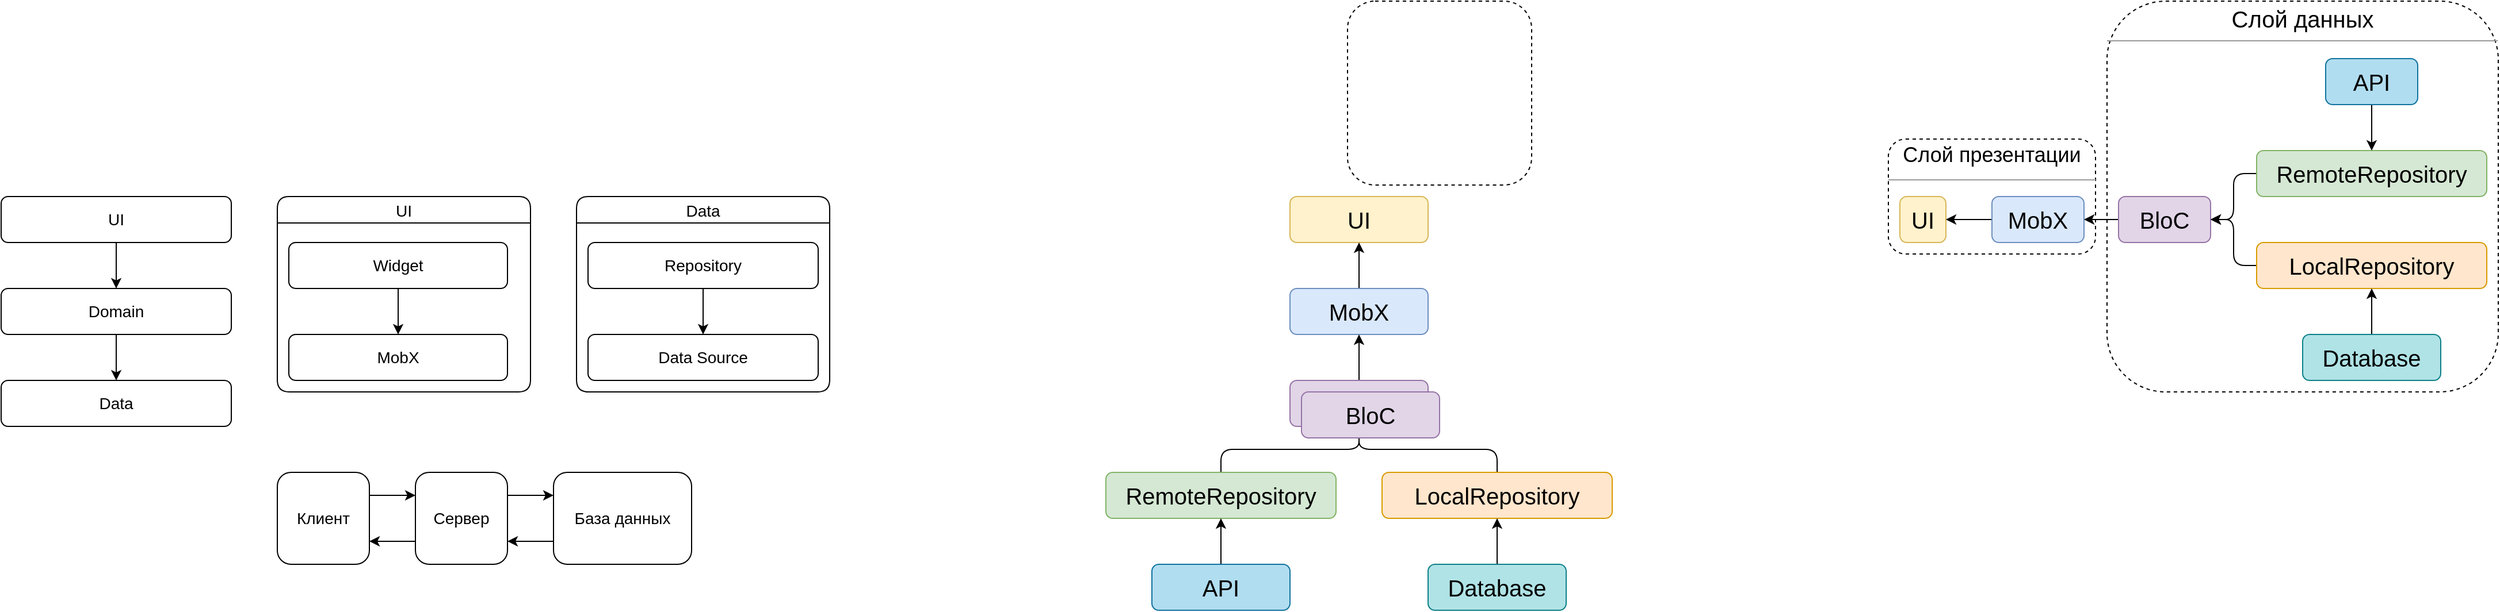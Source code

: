 <mxfile version="18.1.3" type="github">
  <diagram id="LPZCL1bj1sSWu9kygxX8" name="Page-1">
    <mxGraphModel dx="788" dy="1730" grid="1" gridSize="10" guides="1" tooltips="1" connect="1" arrows="1" fold="1" page="1" pageScale="1" pageWidth="827" pageHeight="1169" math="0" shadow="0">
      <root>
        <mxCell id="0" />
        <mxCell id="1" parent="0" />
        <mxCell id="qOLf-mq5q5zeJwDgDP6q-23" value="UI" style="swimlane;rounded=1;fontStyle=0;fontSize=14;" parent="1" vertex="1">
          <mxGeometry x="360" y="80" width="220" height="170" as="geometry" />
        </mxCell>
        <mxCell id="qOLf-mq5q5zeJwDgDP6q-24" value="&lt;font style=&quot;font-size: 14px&quot;&gt;MobX&lt;/font&gt;" style="rounded=1;whiteSpace=wrap;html=1;" parent="qOLf-mq5q5zeJwDgDP6q-23" vertex="1">
          <mxGeometry x="10" y="120" width="190" height="40" as="geometry" />
        </mxCell>
        <mxCell id="qOLf-mq5q5zeJwDgDP6q-13" value="&lt;font style=&quot;font-size: 14px&quot;&gt;Widget&lt;/font&gt;" style="rounded=1;whiteSpace=wrap;html=1;" parent="qOLf-mq5q5zeJwDgDP6q-23" vertex="1">
          <mxGeometry x="10" y="40" width="190" height="40" as="geometry" />
        </mxCell>
        <mxCell id="qOLf-mq5q5zeJwDgDP6q-25" value="" style="edgeStyle=orthogonalEdgeStyle;rounded=1;orthogonalLoop=1;jettySize=auto;html=1;" parent="qOLf-mq5q5zeJwDgDP6q-23" source="qOLf-mq5q5zeJwDgDP6q-13" target="qOLf-mq5q5zeJwDgDP6q-24" edge="1">
          <mxGeometry relative="1" as="geometry" />
        </mxCell>
        <mxCell id="qOLf-mq5q5zeJwDgDP6q-26" value="" style="group;rounded=1;" parent="1" vertex="1" connectable="0">
          <mxGeometry x="120" y="80" width="200" height="200" as="geometry" />
        </mxCell>
        <mxCell id="qOLf-mq5q5zeJwDgDP6q-1" value="&lt;font style=&quot;font-size: 14px&quot;&gt;UI&lt;/font&gt;" style="rounded=1;whiteSpace=wrap;html=1;" parent="qOLf-mq5q5zeJwDgDP6q-26" vertex="1">
          <mxGeometry width="200" height="40" as="geometry" />
        </mxCell>
        <mxCell id="qOLf-mq5q5zeJwDgDP6q-2" value="&lt;font style=&quot;font-size: 14px&quot;&gt;Domain&lt;/font&gt;" style="rounded=1;whiteSpace=wrap;html=1;" parent="qOLf-mq5q5zeJwDgDP6q-26" vertex="1">
          <mxGeometry y="80" width="200" height="40" as="geometry" />
        </mxCell>
        <mxCell id="qOLf-mq5q5zeJwDgDP6q-11" value="" style="edgeStyle=orthogonalEdgeStyle;rounded=1;orthogonalLoop=1;jettySize=auto;html=1;" parent="qOLf-mq5q5zeJwDgDP6q-26" source="qOLf-mq5q5zeJwDgDP6q-1" target="qOLf-mq5q5zeJwDgDP6q-2" edge="1">
          <mxGeometry relative="1" as="geometry" />
        </mxCell>
        <mxCell id="qOLf-mq5q5zeJwDgDP6q-3" value="&lt;font style=&quot;font-size: 14px&quot;&gt;Data&lt;/font&gt;" style="rounded=1;whiteSpace=wrap;html=1;" parent="qOLf-mq5q5zeJwDgDP6q-26" vertex="1">
          <mxGeometry y="160" width="200" height="40" as="geometry" />
        </mxCell>
        <mxCell id="qOLf-mq5q5zeJwDgDP6q-12" value="" style="edgeStyle=orthogonalEdgeStyle;rounded=1;orthogonalLoop=1;jettySize=auto;html=1;" parent="qOLf-mq5q5zeJwDgDP6q-26" source="qOLf-mq5q5zeJwDgDP6q-2" target="qOLf-mq5q5zeJwDgDP6q-3" edge="1">
          <mxGeometry relative="1" as="geometry" />
        </mxCell>
        <mxCell id="qOLf-mq5q5zeJwDgDP6q-27" value="Data" style="swimlane;rounded=1;fontStyle=0;fontSize=14;" parent="1" vertex="1">
          <mxGeometry x="620" y="80" width="220" height="170" as="geometry" />
        </mxCell>
        <mxCell id="qOLf-mq5q5zeJwDgDP6q-28" value="&lt;font style=&quot;font-size: 14px&quot;&gt;Data Source&lt;/font&gt;" style="rounded=1;whiteSpace=wrap;html=1;" parent="qOLf-mq5q5zeJwDgDP6q-27" vertex="1">
          <mxGeometry x="10" y="120" width="200" height="40" as="geometry" />
        </mxCell>
        <mxCell id="qOLf-mq5q5zeJwDgDP6q-29" value="&lt;font style=&quot;font-size: 14px&quot;&gt;Repository&lt;/font&gt;" style="rounded=1;whiteSpace=wrap;html=1;" parent="qOLf-mq5q5zeJwDgDP6q-27" vertex="1">
          <mxGeometry x="10" y="40" width="200" height="40" as="geometry" />
        </mxCell>
        <mxCell id="qOLf-mq5q5zeJwDgDP6q-30" value="" style="edgeStyle=orthogonalEdgeStyle;rounded=1;orthogonalLoop=1;jettySize=auto;html=1;" parent="qOLf-mq5q5zeJwDgDP6q-27" source="qOLf-mq5q5zeJwDgDP6q-29" target="qOLf-mq5q5zeJwDgDP6q-28" edge="1">
          <mxGeometry relative="1" as="geometry" />
        </mxCell>
        <mxCell id="Rb2n_aNkoKd0YVtxUsO5-4" style="edgeStyle=orthogonalEdgeStyle;rounded=1;orthogonalLoop=1;jettySize=auto;html=1;exitX=1;exitY=0.25;exitDx=0;exitDy=0;entryX=0;entryY=0.25;entryDx=0;entryDy=0;" parent="1" source="Rb2n_aNkoKd0YVtxUsO5-1" target="Rb2n_aNkoKd0YVtxUsO5-2" edge="1">
          <mxGeometry relative="1" as="geometry" />
        </mxCell>
        <mxCell id="Rb2n_aNkoKd0YVtxUsO5-1" value="&lt;font style=&quot;font-size: 14px;&quot;&gt;Клиент&lt;/font&gt;" style="rounded=1;whiteSpace=wrap;html=1;" parent="1" vertex="1">
          <mxGeometry x="360" y="320" width="80" height="80" as="geometry" />
        </mxCell>
        <mxCell id="Rb2n_aNkoKd0YVtxUsO5-5" style="edgeStyle=orthogonalEdgeStyle;rounded=1;orthogonalLoop=1;jettySize=auto;html=1;exitX=1;exitY=0.25;exitDx=0;exitDy=0;entryX=0;entryY=0.25;entryDx=0;entryDy=0;" parent="1" source="Rb2n_aNkoKd0YVtxUsO5-2" target="Rb2n_aNkoKd0YVtxUsO5-3" edge="1">
          <mxGeometry relative="1" as="geometry" />
        </mxCell>
        <mxCell id="Rb2n_aNkoKd0YVtxUsO5-7" style="edgeStyle=orthogonalEdgeStyle;rounded=1;orthogonalLoop=1;jettySize=auto;html=1;exitX=0;exitY=0.75;exitDx=0;exitDy=0;entryX=1;entryY=0.75;entryDx=0;entryDy=0;" parent="1" source="Rb2n_aNkoKd0YVtxUsO5-2" target="Rb2n_aNkoKd0YVtxUsO5-1" edge="1">
          <mxGeometry relative="1" as="geometry" />
        </mxCell>
        <mxCell id="Rb2n_aNkoKd0YVtxUsO5-2" value="&lt;font style=&quot;font-size: 14px;&quot;&gt;Сервер&lt;/font&gt;" style="rounded=1;whiteSpace=wrap;html=1;" parent="1" vertex="1">
          <mxGeometry x="480" y="320" width="80" height="80" as="geometry" />
        </mxCell>
        <mxCell id="Rb2n_aNkoKd0YVtxUsO5-6" style="edgeStyle=orthogonalEdgeStyle;rounded=1;orthogonalLoop=1;jettySize=auto;html=1;exitX=0;exitY=0.75;exitDx=0;exitDy=0;entryX=1;entryY=0.75;entryDx=0;entryDy=0;" parent="1" source="Rb2n_aNkoKd0YVtxUsO5-3" target="Rb2n_aNkoKd0YVtxUsO5-2" edge="1">
          <mxGeometry relative="1" as="geometry" />
        </mxCell>
        <mxCell id="Rb2n_aNkoKd0YVtxUsO5-3" value="&lt;font style=&quot;font-size: 14px;&quot;&gt;База данных&lt;/font&gt;" style="rounded=1;whiteSpace=wrap;html=1;" parent="1" vertex="1">
          <mxGeometry x="600" y="320" width="120" height="80" as="geometry" />
        </mxCell>
        <mxCell id="vffTMuuCBhIWsqTr6Ogg-1" value="&lt;font style=&quot;font-size: 20px;&quot;&gt;UI&lt;/font&gt;" style="rounded=1;whiteSpace=wrap;html=1;fillColor=#fff2cc;strokeColor=#d6b656;" vertex="1" parent="1">
          <mxGeometry x="1240" y="80" width="120" height="40" as="geometry" />
        </mxCell>
        <mxCell id="vffTMuuCBhIWsqTr6Ogg-8" value="" style="edgeStyle=orthogonalEdgeStyle;rounded=1;orthogonalLoop=1;jettySize=auto;html=1;" edge="1" parent="1" source="vffTMuuCBhIWsqTr6Ogg-2" target="vffTMuuCBhIWsqTr6Ogg-1">
          <mxGeometry relative="1" as="geometry" />
        </mxCell>
        <mxCell id="vffTMuuCBhIWsqTr6Ogg-2" value="&lt;font style=&quot;font-size: 20px;&quot;&gt;MobX&lt;/font&gt;" style="rounded=1;whiteSpace=wrap;html=1;fillColor=#dae8fc;strokeColor=#6c8ebf;" vertex="1" parent="1">
          <mxGeometry x="1240" y="160" width="120" height="40" as="geometry" />
        </mxCell>
        <mxCell id="vffTMuuCBhIWsqTr6Ogg-9" value="" style="edgeStyle=orthogonalEdgeStyle;rounded=1;orthogonalLoop=1;jettySize=auto;html=1;" edge="1" parent="1" source="vffTMuuCBhIWsqTr6Ogg-3" target="vffTMuuCBhIWsqTr6Ogg-2">
          <mxGeometry relative="1" as="geometry" />
        </mxCell>
        <mxCell id="vffTMuuCBhIWsqTr6Ogg-3" value="&lt;font style=&quot;font-size: 20px;&quot;&gt;BloC&lt;/font&gt;" style="rounded=1;whiteSpace=wrap;html=1;fillColor=#e1d5e7;strokeColor=#9673a6;" vertex="1" parent="1">
          <mxGeometry x="1240" y="240" width="120" height="40" as="geometry" />
        </mxCell>
        <mxCell id="vffTMuuCBhIWsqTr6Ogg-12" style="edgeStyle=orthogonalEdgeStyle;rounded=1;orthogonalLoop=1;jettySize=auto;html=1;entryX=0.5;entryY=1;entryDx=0;entryDy=0;fontSize=20;" edge="1" parent="1" source="vffTMuuCBhIWsqTr6Ogg-4" target="vffTMuuCBhIWsqTr6Ogg-3">
          <mxGeometry relative="1" as="geometry" />
        </mxCell>
        <mxCell id="vffTMuuCBhIWsqTr6Ogg-4" value="&lt;font style=&quot;font-size: 20px;&quot;&gt;RemoteRepository&lt;/font&gt;" style="rounded=1;whiteSpace=wrap;html=1;fillColor=#d5e8d4;strokeColor=#82b366;" vertex="1" parent="1">
          <mxGeometry x="1080" y="320" width="200" height="40" as="geometry" />
        </mxCell>
        <mxCell id="vffTMuuCBhIWsqTr6Ogg-13" style="edgeStyle=orthogonalEdgeStyle;rounded=1;orthogonalLoop=1;jettySize=auto;html=1;entryX=0.5;entryY=1;entryDx=0;entryDy=0;fontSize=20;" edge="1" parent="1" source="vffTMuuCBhIWsqTr6Ogg-5" target="vffTMuuCBhIWsqTr6Ogg-3">
          <mxGeometry relative="1" as="geometry" />
        </mxCell>
        <mxCell id="vffTMuuCBhIWsqTr6Ogg-5" value="&lt;font style=&quot;font-size: 20px;&quot;&gt;LocalRepository&lt;/font&gt;" style="rounded=1;whiteSpace=wrap;html=1;fillColor=#ffe6cc;strokeColor=#d79b00;" vertex="1" parent="1">
          <mxGeometry x="1320" y="320" width="200" height="40" as="geometry" />
        </mxCell>
        <mxCell id="vffTMuuCBhIWsqTr6Ogg-10" value="" style="edgeStyle=orthogonalEdgeStyle;rounded=1;orthogonalLoop=1;jettySize=auto;html=1;fontSize=20;" edge="1" parent="1" source="vffTMuuCBhIWsqTr6Ogg-6" target="vffTMuuCBhIWsqTr6Ogg-4">
          <mxGeometry relative="1" as="geometry" />
        </mxCell>
        <mxCell id="vffTMuuCBhIWsqTr6Ogg-6" value="&lt;font style=&quot;font-size: 20px;&quot;&gt;API&lt;/font&gt;" style="rounded=1;whiteSpace=wrap;html=1;fillColor=#b1ddf0;strokeColor=#10739e;" vertex="1" parent="1">
          <mxGeometry x="1120" y="400" width="120" height="40" as="geometry" />
        </mxCell>
        <mxCell id="vffTMuuCBhIWsqTr6Ogg-11" value="" style="edgeStyle=orthogonalEdgeStyle;rounded=1;orthogonalLoop=1;jettySize=auto;html=1;fontSize=20;" edge="1" parent="1" source="vffTMuuCBhIWsqTr6Ogg-7" target="vffTMuuCBhIWsqTr6Ogg-5">
          <mxGeometry relative="1" as="geometry" />
        </mxCell>
        <mxCell id="vffTMuuCBhIWsqTr6Ogg-7" value="&lt;font style=&quot;font-size: 20px;&quot;&gt;Database&lt;/font&gt;" style="rounded=1;whiteSpace=wrap;html=1;fillColor=#b0e3e6;strokeColor=#0e8088;" vertex="1" parent="1">
          <mxGeometry x="1360" y="400" width="120" height="40" as="geometry" />
        </mxCell>
        <mxCell id="vffTMuuCBhIWsqTr6Ogg-15" value="" style="rounded=1;whiteSpace=wrap;html=1;fontSize=20;fillColor=none;dashed=1;" vertex="1" parent="1">
          <mxGeometry x="1290" y="-90" width="160" height="160" as="geometry" />
        </mxCell>
        <mxCell id="vffTMuuCBhIWsqTr6Ogg-16" value="&lt;font style=&quot;font-size: 20px;&quot;&gt;UI&lt;/font&gt;" style="rounded=1;whiteSpace=wrap;html=1;fillColor=#fff2cc;strokeColor=#d6b656;" vertex="1" parent="1">
          <mxGeometry x="1770" y="80" width="40" height="40" as="geometry" />
        </mxCell>
        <mxCell id="vffTMuuCBhIWsqTr6Ogg-17" value="" style="edgeStyle=orthogonalEdgeStyle;rounded=1;orthogonalLoop=1;jettySize=auto;html=1;" edge="1" parent="1" source="vffTMuuCBhIWsqTr6Ogg-18" target="vffTMuuCBhIWsqTr6Ogg-16">
          <mxGeometry relative="1" as="geometry" />
        </mxCell>
        <mxCell id="vffTMuuCBhIWsqTr6Ogg-18" value="&lt;font style=&quot;font-size: 20px;&quot;&gt;MobX&lt;/font&gt;" style="rounded=1;whiteSpace=wrap;html=1;fillColor=#dae8fc;strokeColor=#6c8ebf;" vertex="1" parent="1">
          <mxGeometry x="1850" y="80" width="80" height="40" as="geometry" />
        </mxCell>
        <mxCell id="vffTMuuCBhIWsqTr6Ogg-19" value="" style="edgeStyle=orthogonalEdgeStyle;rounded=1;orthogonalLoop=1;jettySize=auto;html=1;" edge="1" parent="1" source="vffTMuuCBhIWsqTr6Ogg-20" target="vffTMuuCBhIWsqTr6Ogg-18">
          <mxGeometry relative="1" as="geometry" />
        </mxCell>
        <mxCell id="vffTMuuCBhIWsqTr6Ogg-20" value="&lt;font style=&quot;font-size: 20px;&quot;&gt;BloC&lt;/font&gt;" style="rounded=1;whiteSpace=wrap;html=1;fillColor=#e1d5e7;strokeColor=#9673a6;" vertex="1" parent="1">
          <mxGeometry x="1960" y="80" width="80" height="40" as="geometry" />
        </mxCell>
        <mxCell id="vffTMuuCBhIWsqTr6Ogg-29" style="edgeStyle=orthogonalEdgeStyle;rounded=1;orthogonalLoop=1;jettySize=auto;html=1;entryX=1;entryY=0.5;entryDx=0;entryDy=0;fontSize=20;" edge="1" parent="1" source="vffTMuuCBhIWsqTr6Ogg-22" target="vffTMuuCBhIWsqTr6Ogg-20">
          <mxGeometry relative="1" as="geometry" />
        </mxCell>
        <mxCell id="vffTMuuCBhIWsqTr6Ogg-22" value="&lt;font style=&quot;font-size: 20px;&quot;&gt;RemoteRepository&lt;/font&gt;" style="rounded=1;whiteSpace=wrap;html=1;fillColor=#d5e8d4;strokeColor=#82b366;" vertex="1" parent="1">
          <mxGeometry x="2080" y="40" width="200" height="40" as="geometry" />
        </mxCell>
        <mxCell id="vffTMuuCBhIWsqTr6Ogg-30" style="edgeStyle=orthogonalEdgeStyle;rounded=1;orthogonalLoop=1;jettySize=auto;html=1;entryX=1;entryY=0.5;entryDx=0;entryDy=0;fontSize=20;" edge="1" parent="1" source="vffTMuuCBhIWsqTr6Ogg-24" target="vffTMuuCBhIWsqTr6Ogg-20">
          <mxGeometry relative="1" as="geometry" />
        </mxCell>
        <mxCell id="vffTMuuCBhIWsqTr6Ogg-24" value="&lt;font style=&quot;font-size: 20px;&quot;&gt;LocalRepository&lt;/font&gt;" style="rounded=1;whiteSpace=wrap;html=1;fillColor=#ffe6cc;strokeColor=#d79b00;" vertex="1" parent="1">
          <mxGeometry x="2080" y="120" width="200" height="40" as="geometry" />
        </mxCell>
        <mxCell id="vffTMuuCBhIWsqTr6Ogg-31" style="edgeStyle=orthogonalEdgeStyle;rounded=1;orthogonalLoop=1;jettySize=auto;html=1;entryX=0.5;entryY=0;entryDx=0;entryDy=0;fontSize=20;" edge="1" parent="1" source="vffTMuuCBhIWsqTr6Ogg-26" target="vffTMuuCBhIWsqTr6Ogg-22">
          <mxGeometry relative="1" as="geometry" />
        </mxCell>
        <mxCell id="vffTMuuCBhIWsqTr6Ogg-26" value="&lt;font style=&quot;font-size: 20px;&quot;&gt;API&lt;/font&gt;" style="rounded=1;whiteSpace=wrap;html=1;fillColor=#b1ddf0;strokeColor=#10739e;" vertex="1" parent="1">
          <mxGeometry x="2140" y="-40" width="80" height="40" as="geometry" />
        </mxCell>
        <mxCell id="vffTMuuCBhIWsqTr6Ogg-32" style="edgeStyle=orthogonalEdgeStyle;rounded=1;orthogonalLoop=1;jettySize=auto;html=1;entryX=0.5;entryY=1;entryDx=0;entryDy=0;fontSize=20;" edge="1" parent="1" source="vffTMuuCBhIWsqTr6Ogg-28" target="vffTMuuCBhIWsqTr6Ogg-24">
          <mxGeometry relative="1" as="geometry" />
        </mxCell>
        <mxCell id="vffTMuuCBhIWsqTr6Ogg-28" value="&lt;font style=&quot;font-size: 20px;&quot;&gt;Database&lt;/font&gt;" style="rounded=1;whiteSpace=wrap;html=1;fillColor=#b0e3e6;strokeColor=#0e8088;" vertex="1" parent="1">
          <mxGeometry x="2120" y="200" width="120" height="40" as="geometry" />
        </mxCell>
        <mxCell id="vffTMuuCBhIWsqTr6Ogg-34" value="&lt;p style=&quot;margin: 4px 0px 0px; text-align: center; font-size: 18px;&quot;&gt;&lt;font style=&quot;font-size: 18px;&quot;&gt;Слой&lt;b&gt; &lt;/b&gt;презентации&lt;/font&gt;&lt;/p&gt;&lt;hr style=&quot;font-size: 18px;&quot; size=&quot;1&quot;&gt;&lt;div style=&quot;height: 2px; font-size: 18px;&quot;&gt;&lt;/div&gt;" style="verticalAlign=top;align=left;overflow=fill;fontSize=12;fontFamily=Helvetica;html=1;rounded=1;dashed=1;fillColor=none;" vertex="1" parent="1">
          <mxGeometry x="1760" y="30" width="180" height="100" as="geometry" />
        </mxCell>
        <mxCell id="vffTMuuCBhIWsqTr6Ogg-35" value="&lt;p style=&quot;margin:0px;margin-top:4px;text-align:center;&quot;&gt;&lt;span style=&quot;font-size: 20px;&quot;&gt;Слой данных&lt;/span&gt;&lt;/p&gt;&lt;hr size=&quot;1&quot;&gt;&lt;div style=&quot;height:2px;&quot;&gt;&lt;/div&gt;" style="verticalAlign=top;align=left;overflow=fill;fontSize=12;fontFamily=Helvetica;html=1;rounded=1;dashed=1;fillColor=none;" vertex="1" parent="1">
          <mxGeometry x="1950" y="-90" width="340" height="340" as="geometry" />
        </mxCell>
        <mxCell id="vffTMuuCBhIWsqTr6Ogg-36" value="&lt;font style=&quot;font-size: 20px;&quot;&gt;BloC&lt;/font&gt;" style="rounded=1;whiteSpace=wrap;html=1;fillColor=#e1d5e7;strokeColor=#9673a6;" vertex="1" parent="1">
          <mxGeometry x="1250" y="250" width="120" height="40" as="geometry" />
        </mxCell>
      </root>
    </mxGraphModel>
  </diagram>
</mxfile>
